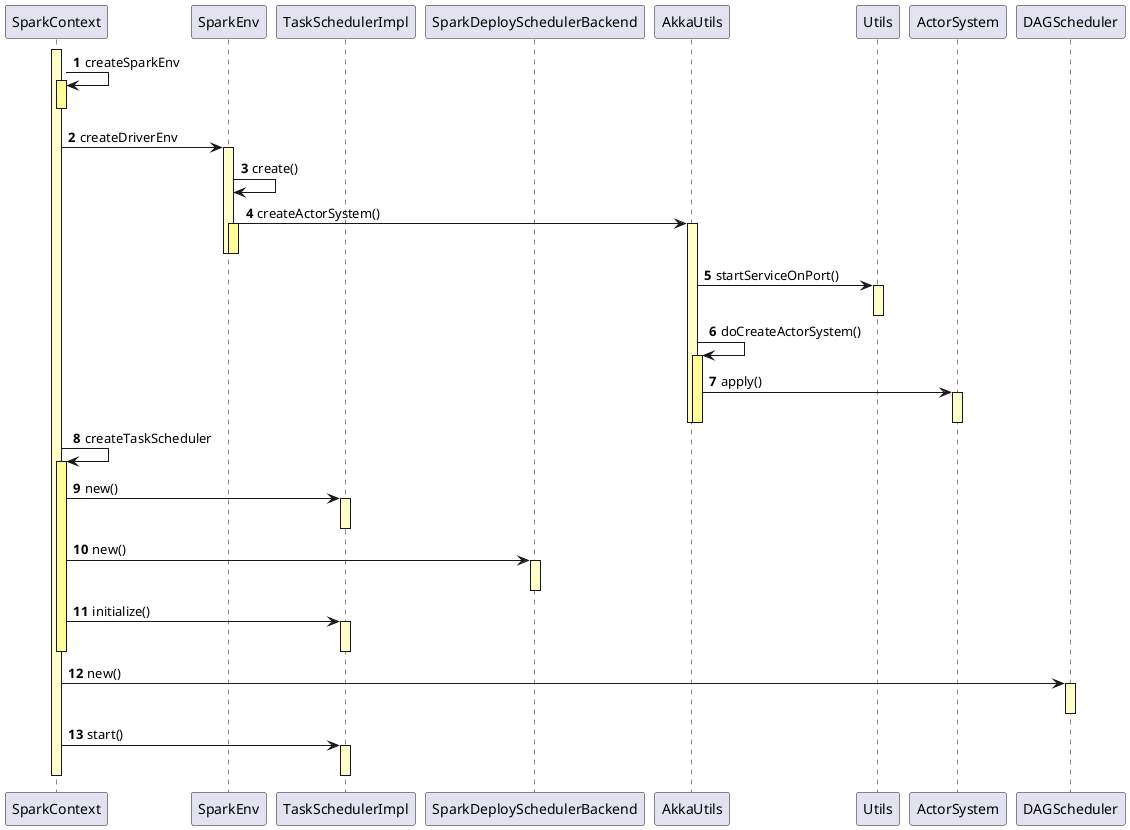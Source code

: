 @startuml

autonumber
participant SparkContext as sc
participant SparkEnv as se
participant TaskSchedulerImpl as ts
participant SparkDeploySchedulerBackend as sdsb
participant AkkaUtils as au
participant Utils as u
participant ActorSystem as asy
participant DAGScheduler as dd

activate sc #ffffcc

sc -> sc: createSparkEnv
activate sc #ffff99
deactivate sc

sc -> se: createDriverEnv
activate se #ffffcc

se -> se: create()
se -> au: createActorSystem()
activate au #ffffcc
activate se #ffff99
deactivate se
deactivate se


au -> u: startServiceOnPort()
activate u #ffffcc
deactivate u

au -> au: doCreateActorSystem()
activate au #ffff99


au -> asy: apply()
activate asy #ffffcc
deactivate asy
deactivate au

deactivate au

sc -> sc: createTaskScheduler
activate sc #ffff99

sc -> ts: new()
activate ts #ffffcc
deactivate ts

sc -> sdsb: new()
activate sdsb #ffffcc
deactivate sdsb

sc -> ts: initialize()
activate ts #ffffcc
deactivate ts
deactivate sc

sc -> dd: new()
activate dd #ffffcc
deactivate dd

sc -> ts: start()
activate ts #ffffcc
deactivate ts

deactivate sc

@enduml